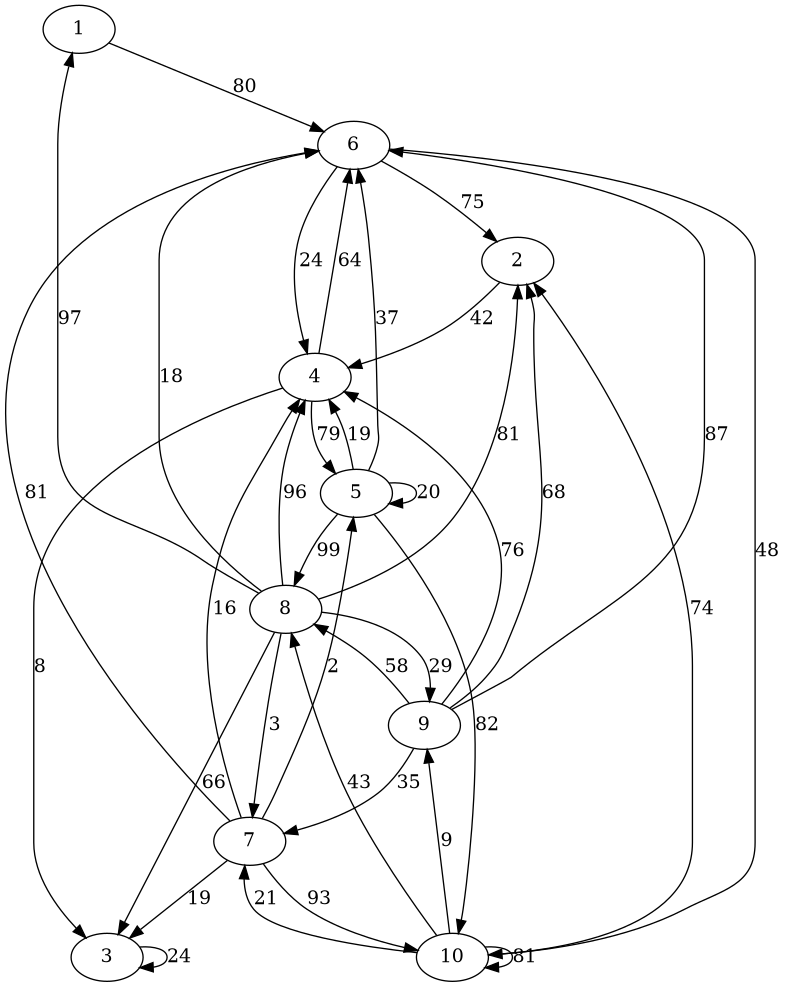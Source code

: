 @startuml
digraph G {
	1 -> 6 [label = 80]
	2 -> 4 [label = 42]
	3 -> 3 [label = 24]
	4 -> 5 [label = 79]
	4 -> 6 [label = 64]
	4 -> 3 [label = 8]
	5 -> 10 [label = 82]
	5 -> 4 [label = 19]
	5 -> 5 [label = 20]
	5 -> 8 [label = 99]
	5 -> 6 [label = 37]
	6 -> 10 [label = 48]
	6 -> 4 [label = 24]
	6 -> 2 [label = 75]
	7 -> 3 [label = 19]
	7 -> 6 [label = 81]
	7 -> 10 [label = 93]
	7 -> 4 [label = 16]
	7 -> 5 [label = 2]
	8 -> 7 [label = 3]
	8 -> 2 [label = 81]
	8 -> 9 [label = 29]
	8 -> 6 [label = 18]
	8 -> 3 [label = 66]
	8 -> 4 [label = 96]
	8 -> 1 [label = 97]
	9 -> 7 [label = 35]
	9 -> 6 [label = 87]
	9 -> 4 [label = 76]
	9 -> 2 [label = 68]
	9 -> 8 [label = 58]
	10 -> 9 [label = 9]
	10 -> 8 [label = 43]
	10 -> 10 [label = 81]
	10 -> 2 [label = 74]
	10 -> 7 [label = 21]
}
@enduml
